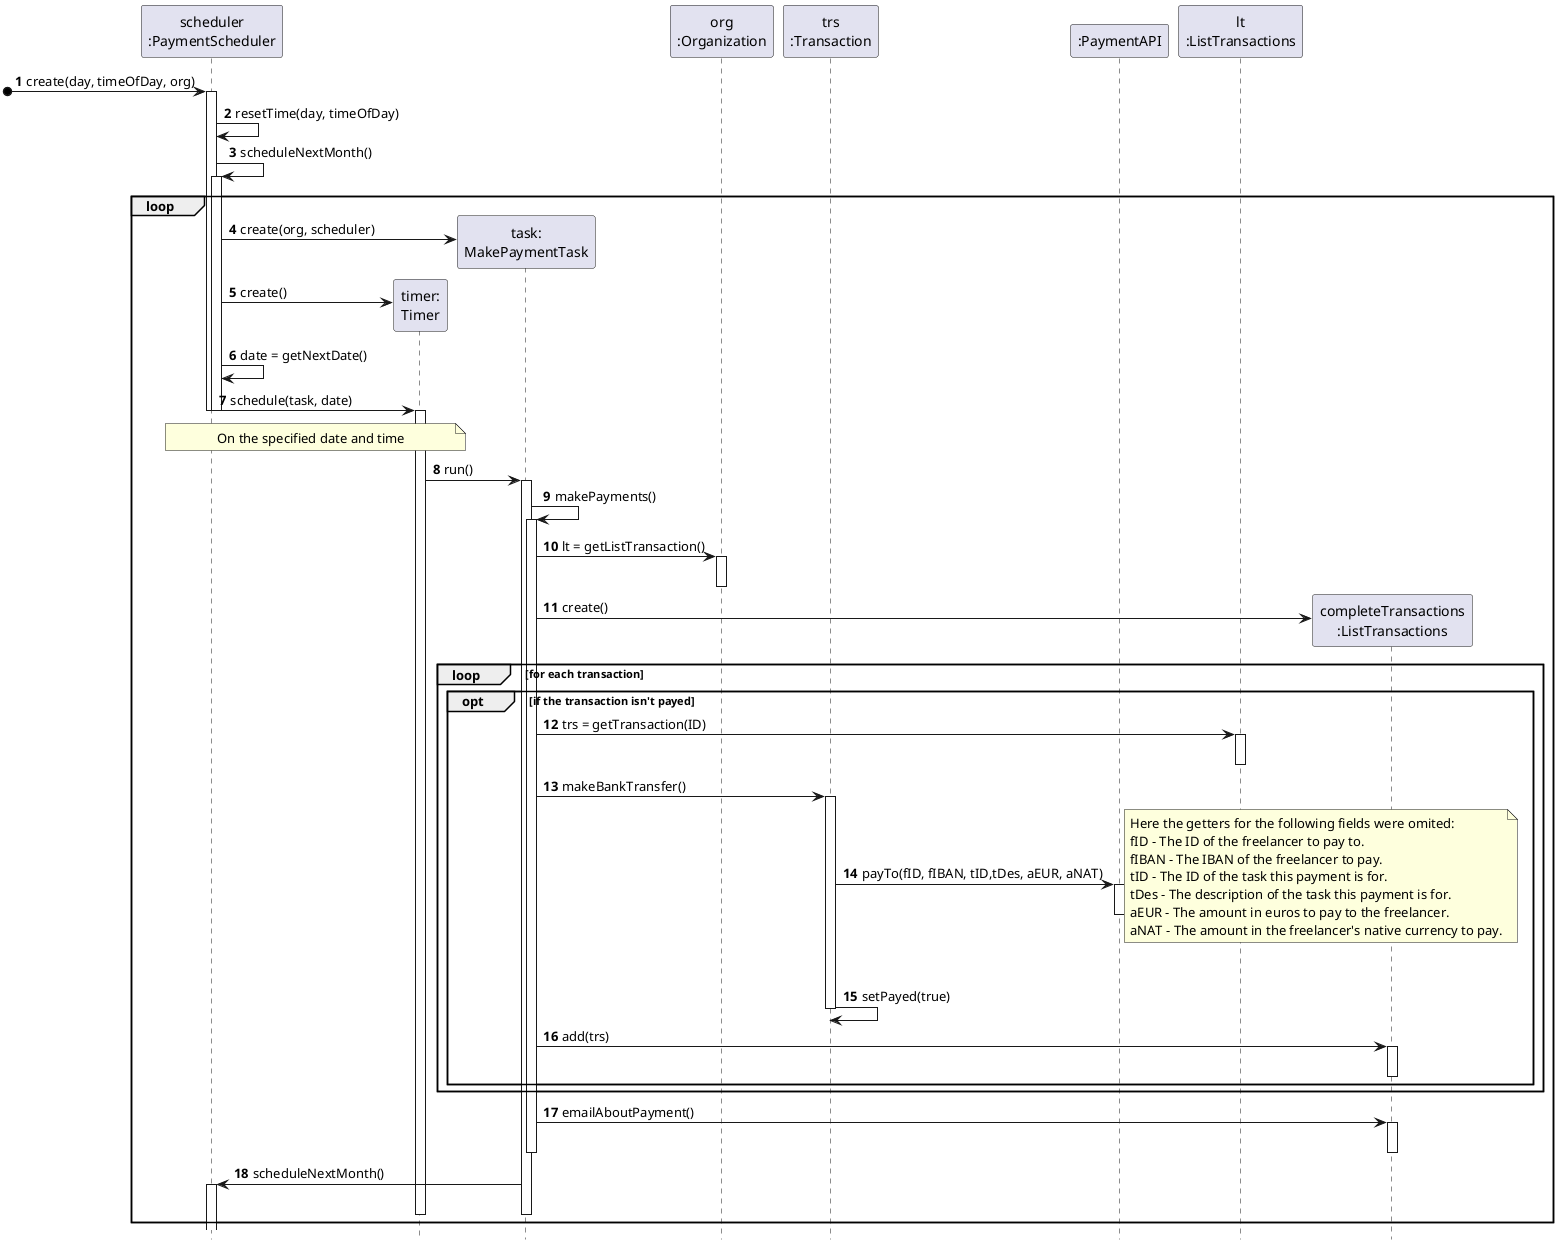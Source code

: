 @startuml SD
autonumber
hide footbox

participant "scheduler\n:PaymentScheduler" as SC
participant "timer:\nTimer" as TIMER
participant "task:\nMakePaymentTask" as TASK
participant "org\n:Organization" as org
participant "trs\n:Transaction" as trs
participant ":PaymentAPI" as papi
participant "lt\n:ListTransactions" as lt
participant "completeTransactions\n:ListTransactions" as ct

[o-> SC : create(day, timeOfDay, org)
activate SC
        SC -> SC : resetTime(day, timeOfDay)
        SC -> SC : scheduleNextMonth()
loop
        activate SC
                SC -> TASK**  : create(org, scheduler)
                SC -> TIMER** : create()
                SC -> SC : date = getNextDate()
                SC ->TIMER: schedule(task, date)
        deactivate SC
deactivate SC
        activate TIMER
                note over SC,TIMER  : On the specified date and time
                TIMER->TASK:run()
                activate TASK
                        TASK->TASK: makePayments()
                        activate TASK
                                TASK -> org : lt = getListTransaction()
                                activate org
                                deactivate org
                                TASK -> ct ** : create()
                                loop for each transaction
                                        opt if the transaction isn't payed
                                                TASK -> lt : trs = getTransaction(ID)
                                                activate lt
                                                deactivate lt
                                                TASK -> trs : makeBankTransfer()
                                                activate trs
                                                        trs -> papi: payTo(fID, fIBAN, tID,tDes, aEUR, aNAT)
                                                        activate papi
                                                        deactivate papi
                                                        note right
                                                                Here the getters for the following fields were omited:
                                                                fID - The ID of the freelancer to pay to.
                                                                fIBAN - The IBAN of the freelancer to pay.
                                                                tID - The ID of the task this payment is for.
                                                                tDes - The description of the task this payment is for.
                                                                aEUR - The amount in euros to pay to the freelancer.
                                                                aNAT - The amount in the freelancer's native currency to pay.
                                                        end note
                                                        trs -> trs : setPayed(true)
                                                deactivate trs
                                                TASK -> ct : add(trs)
                                                activate ct
                                                deactivate ct
                                        end
                                end
                                TASK -> ct : emailAboutPayment()
                                activate ct
                                deactivate ct
                        deactivate TASK
                        TASK -> SC : scheduleNextMonth()
                        activate SC
                deactivate TASK
        deactivate TIMER
end


@enduml